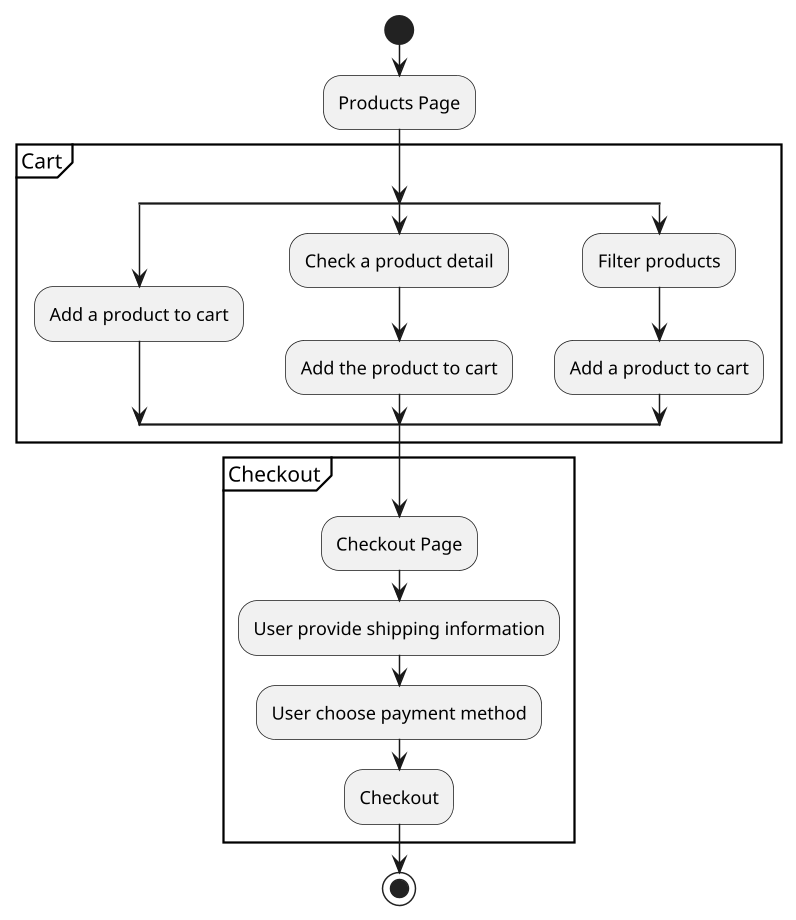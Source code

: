 @startuml
scale 1.5
start
:Products Page;
partition Cart {
split
	:Add a product to cart;
split again
	:Check a product detail;
	:Add the product to cart;
split again
	:Filter products;
	:Add a product to cart;
end split	
}
partition Checkout {
:Checkout Page;
:User provide shipping information;
:User choose payment method;
:Checkout;		
}
stop
@enduml
